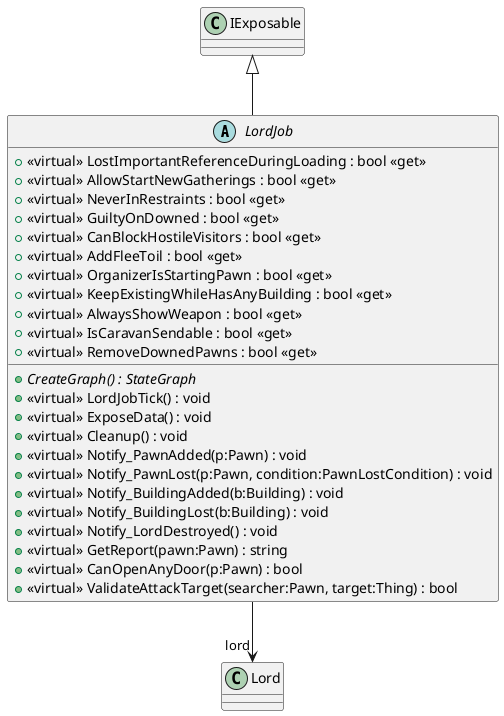 @startuml
abstract class LordJob {
    + <<virtual>> LostImportantReferenceDuringLoading : bool <<get>>
    + <<virtual>> AllowStartNewGatherings : bool <<get>>
    + <<virtual>> NeverInRestraints : bool <<get>>
    + <<virtual>> GuiltyOnDowned : bool <<get>>
    + <<virtual>> CanBlockHostileVisitors : bool <<get>>
    + <<virtual>> AddFleeToil : bool <<get>>
    + <<virtual>> OrganizerIsStartingPawn : bool <<get>>
    + <<virtual>> KeepExistingWhileHasAnyBuilding : bool <<get>>
    + <<virtual>> AlwaysShowWeapon : bool <<get>>
    + <<virtual>> IsCaravanSendable : bool <<get>>
    + <<virtual>> RemoveDownedPawns : bool <<get>>
    + {abstract} CreateGraph() : StateGraph
    + <<virtual>> LordJobTick() : void
    + <<virtual>> ExposeData() : void
    + <<virtual>> Cleanup() : void
    + <<virtual>> Notify_PawnAdded(p:Pawn) : void
    + <<virtual>> Notify_PawnLost(p:Pawn, condition:PawnLostCondition) : void
    + <<virtual>> Notify_BuildingAdded(b:Building) : void
    + <<virtual>> Notify_BuildingLost(b:Building) : void
    + <<virtual>> Notify_LordDestroyed() : void
    + <<virtual>> GetReport(pawn:Pawn) : string
    + <<virtual>> CanOpenAnyDoor(p:Pawn) : bool
    + <<virtual>> ValidateAttackTarget(searcher:Pawn, target:Thing) : bool
}
IExposable <|-- LordJob
LordJob --> "lord" Lord
@enduml
